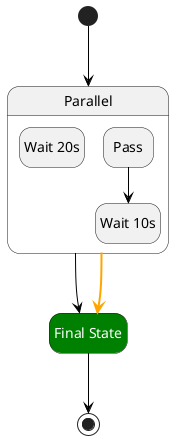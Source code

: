 
@startuml
hide empty description
skinparam LineBackgroundColor #black
skinparam ArrowColor #black
skinparam state {
    BackgroundColor<<aslFail>> #red
    FontColor<<aslFail>> #white

    BackgroundColor<<aslSucceed>> #green
    FontColor<<aslSucceed>> #white
}
state "Parallel" as state1<<aslParallel>> {
state "Wait 20s" as state3<<aslWait>>
state "Pass" as state4<<aslPass>>
state "Wait 10s" as state5<<aslWait>>
}
state "Final State" as state2<<aslSucceed>>
[*] --> state1
state1 --> state2
state1 -[bold,#orange]-> state2
state2 --> [*]
state4 --> state5
@enduml
